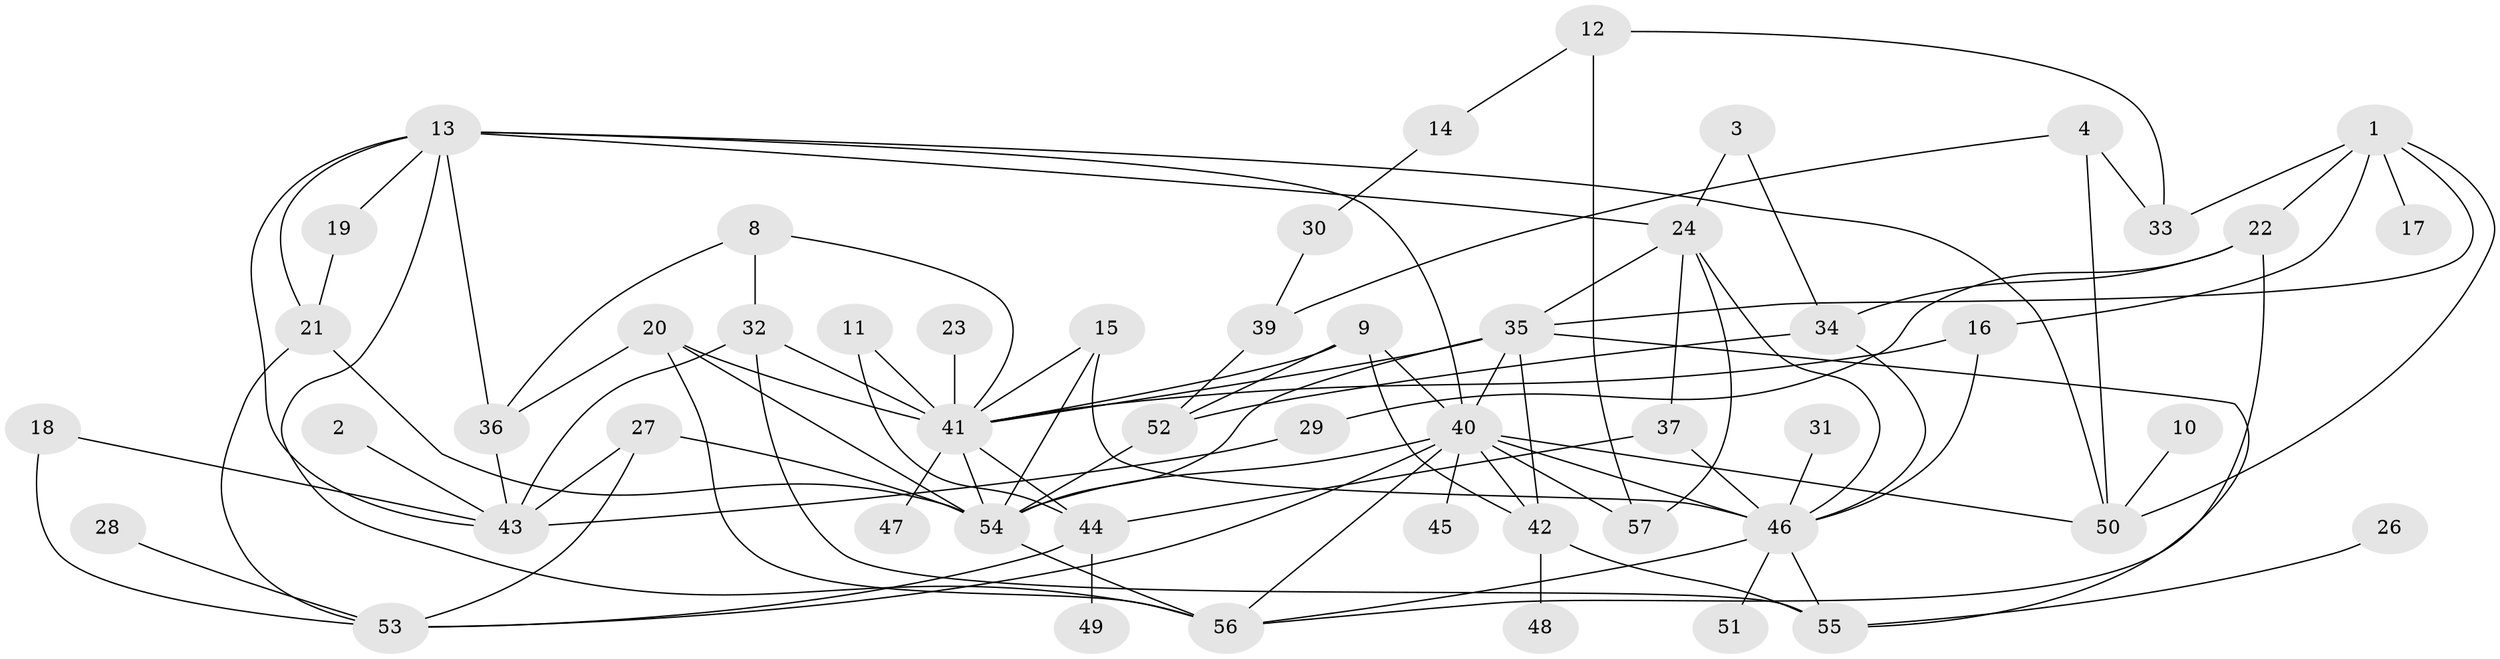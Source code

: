 // original degree distribution, {2: 0.2631578947368421, 5: 0.06140350877192982, 1: 0.16666666666666666, 3: 0.20175438596491227, 4: 0.21052631578947367, 6: 0.03508771929824561, 0: 0.043859649122807015, 7: 0.008771929824561403, 8: 0.008771929824561403}
// Generated by graph-tools (version 1.1) at 2025/49/03/09/25 03:49:03]
// undirected, 52 vertices, 98 edges
graph export_dot {
graph [start="1"]
  node [color=gray90,style=filled];
  1;
  2;
  3;
  4;
  8;
  9;
  10;
  11;
  12;
  13;
  14;
  15;
  16;
  17;
  18;
  19;
  20;
  21;
  22;
  23;
  24;
  26;
  27;
  28;
  29;
  30;
  31;
  32;
  33;
  34;
  35;
  36;
  37;
  39;
  40;
  41;
  42;
  43;
  44;
  45;
  46;
  47;
  48;
  49;
  50;
  51;
  52;
  53;
  54;
  55;
  56;
  57;
  1 -- 16 [weight=1.0];
  1 -- 17 [weight=1.0];
  1 -- 22 [weight=1.0];
  1 -- 33 [weight=1.0];
  1 -- 35 [weight=1.0];
  1 -- 50 [weight=1.0];
  2 -- 43 [weight=1.0];
  3 -- 24 [weight=1.0];
  3 -- 34 [weight=1.0];
  4 -- 33 [weight=1.0];
  4 -- 39 [weight=1.0];
  4 -- 50 [weight=1.0];
  8 -- 32 [weight=1.0];
  8 -- 36 [weight=1.0];
  8 -- 41 [weight=1.0];
  9 -- 40 [weight=1.0];
  9 -- 41 [weight=1.0];
  9 -- 42 [weight=1.0];
  9 -- 52 [weight=1.0];
  10 -- 50 [weight=1.0];
  11 -- 41 [weight=1.0];
  11 -- 44 [weight=1.0];
  12 -- 14 [weight=1.0];
  12 -- 33 [weight=1.0];
  12 -- 57 [weight=1.0];
  13 -- 19 [weight=1.0];
  13 -- 21 [weight=1.0];
  13 -- 24 [weight=1.0];
  13 -- 36 [weight=1.0];
  13 -- 40 [weight=1.0];
  13 -- 43 [weight=1.0];
  13 -- 50 [weight=1.0];
  13 -- 56 [weight=1.0];
  14 -- 30 [weight=1.0];
  15 -- 41 [weight=1.0];
  15 -- 46 [weight=1.0];
  15 -- 54 [weight=1.0];
  16 -- 41 [weight=1.0];
  16 -- 46 [weight=1.0];
  18 -- 43 [weight=1.0];
  18 -- 53 [weight=1.0];
  19 -- 21 [weight=1.0];
  20 -- 36 [weight=1.0];
  20 -- 41 [weight=1.0];
  20 -- 54 [weight=1.0];
  20 -- 56 [weight=1.0];
  21 -- 53 [weight=1.0];
  21 -- 54 [weight=1.0];
  22 -- 29 [weight=1.0];
  22 -- 34 [weight=1.0];
  22 -- 56 [weight=1.0];
  23 -- 41 [weight=1.0];
  24 -- 35 [weight=1.0];
  24 -- 37 [weight=1.0];
  24 -- 46 [weight=1.0];
  24 -- 57 [weight=1.0];
  26 -- 55 [weight=1.0];
  27 -- 43 [weight=1.0];
  27 -- 53 [weight=1.0];
  27 -- 54 [weight=1.0];
  28 -- 53 [weight=1.0];
  29 -- 43 [weight=2.0];
  30 -- 39 [weight=1.0];
  31 -- 46 [weight=1.0];
  32 -- 41 [weight=1.0];
  32 -- 43 [weight=1.0];
  32 -- 55 [weight=1.0];
  34 -- 46 [weight=1.0];
  34 -- 52 [weight=1.0];
  35 -- 40 [weight=1.0];
  35 -- 41 [weight=1.0];
  35 -- 42 [weight=2.0];
  35 -- 54 [weight=1.0];
  35 -- 55 [weight=1.0];
  36 -- 43 [weight=1.0];
  37 -- 44 [weight=1.0];
  37 -- 46 [weight=1.0];
  39 -- 52 [weight=1.0];
  40 -- 42 [weight=1.0];
  40 -- 45 [weight=1.0];
  40 -- 46 [weight=1.0];
  40 -- 50 [weight=1.0];
  40 -- 53 [weight=1.0];
  40 -- 54 [weight=1.0];
  40 -- 56 [weight=1.0];
  40 -- 57 [weight=1.0];
  41 -- 44 [weight=1.0];
  41 -- 47 [weight=1.0];
  41 -- 54 [weight=1.0];
  42 -- 48 [weight=2.0];
  42 -- 55 [weight=1.0];
  44 -- 49 [weight=1.0];
  44 -- 53 [weight=1.0];
  46 -- 51 [weight=1.0];
  46 -- 55 [weight=1.0];
  46 -- 56 [weight=1.0];
  52 -- 54 [weight=1.0];
  54 -- 56 [weight=1.0];
}
